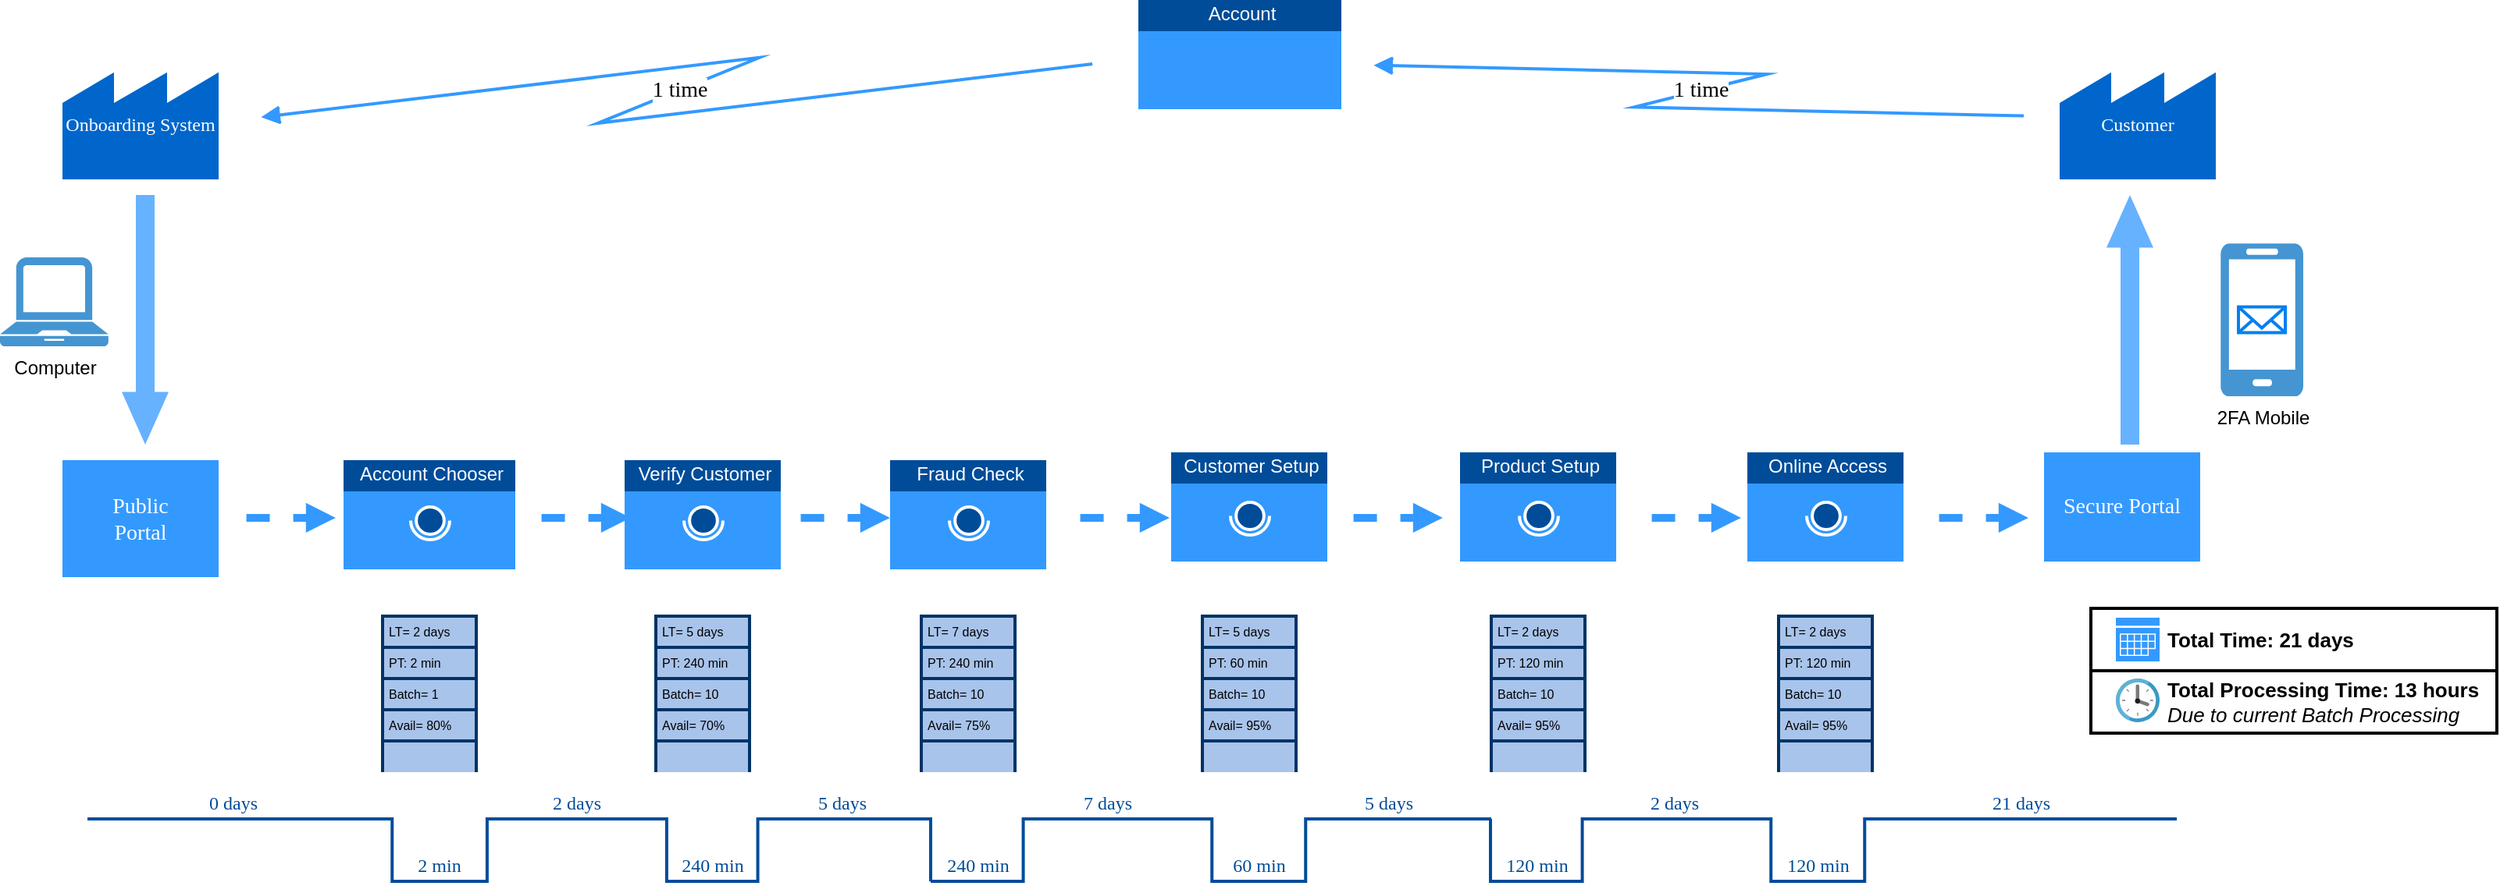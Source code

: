 <mxfile version="26.0.11">
  <diagram id="prtHgNgQTEPvFCAcTncT" name="Page-1">
    <mxGraphModel dx="1461" dy="1475" grid="1" gridSize="10" guides="1" tooltips="1" connect="1" arrows="1" fold="1" page="0" pageScale="1" pageWidth="827" pageHeight="1169" math="0" shadow="0">
      <root>
        <mxCell id="0" />
        <mxCell id="1" parent="0" />
        <mxCell id="fROJW_uFa1HICrX3GJMf-1" value="" style="strokeWidth=1;html=1;shape=mxgraph.lean_mapping.manufacturing_process;fontSize=12;verticalAlign=middle;html=1;align=center;whiteSpace=wrap;rounded=1;fillColor=#3399FF;strokeColor=none;fontColor=#FFFFFF;" parent="1" vertex="1">
          <mxGeometry x="839" y="-600" width="130" height="70" as="geometry" />
        </mxCell>
        <mxCell id="fROJW_uFa1HICrX3GJMf-2" value="Account" style="text;fontSize=12;spacingLeft=2;verticalAlign=top;html=1;align=center;spacingTop=-5;resizeWidth=1;fillColor=#004C99;fontColor=#FFFFFF;" parent="fROJW_uFa1HICrX3GJMf-1" vertex="1">
          <mxGeometry width="130" height="20" as="geometry" />
        </mxCell>
        <mxCell id="fROJW_uFa1HICrX3GJMf-3" value="Onboarding System" style="strokeWidth=2;html=1;shape=mxgraph.lean_mapping.outside_sources;whiteSpace=wrap;align=center;rounded=1;fillColor=#0066CC;fontFamily=Verdana;fontSize=12;fontColor=#FFFFFF;strokeColor=none;" parent="1" vertex="1">
          <mxGeometry x="150" y="-555" width="100" height="70" as="geometry" />
        </mxCell>
        <mxCell id="fROJW_uFa1HICrX3GJMf-4" value="Customer" style="strokeWidth=2;html=1;shape=mxgraph.lean_mapping.outside_sources;whiteSpace=wrap;align=center;rounded=1;fillColor=#0066CC;fontFamily=Verdana;fontSize=12;fontColor=#FFFFFF;strokeColor=none;" parent="1" vertex="1">
          <mxGeometry x="1429" y="-555" width="100" height="70" as="geometry" />
        </mxCell>
        <mxCell id="fROJW_uFa1HICrX3GJMf-5" value="" style="strokeWidth=2;html=1;shape=mxgraph.lean_mapping.manufacturing_process;fontSize=12;verticalAlign=middle;html=1;align=center;whiteSpace=wrap;rounded=1;fillColor=#3399FF;strokeColor=none;" parent="1" vertex="1">
          <mxGeometry x="330" y="-305" width="110" height="70" as="geometry" />
        </mxCell>
        <mxCell id="fROJW_uFa1HICrX3GJMf-6" value="Account Chooser" style="text;fontSize=12;spacingLeft=2;verticalAlign=top;html=1;align=center;spacingTop=-5;resizeWidth=1;fillColor=#004C99;strokeColor=none;fontColor=#FFFFFF;" parent="fROJW_uFa1HICrX3GJMf-5" vertex="1">
          <mxGeometry width="110.0" height="20" as="geometry" />
        </mxCell>
        <mxCell id="fROJW_uFa1HICrX3GJMf-7" value="" style="verticalLabelPosition=middle;html=1;verticalAlign=middle;strokeWidth=2;shape=mxgraph.lean_mapping.operator;rounded=1;fillColor=#004C99;fontFamily=Verdana;fontSize=12;fontColor=#FFFFFF;align=right;strokeColor=#FFFFFF;labelPosition=left;" parent="fROJW_uFa1HICrX3GJMf-5" vertex="1">
          <mxGeometry x="43" y="30" width="25" height="21" as="geometry" />
        </mxCell>
        <mxCell id="fROJW_uFa1HICrX3GJMf-8" value="" style="strokeWidth=2;html=1;shape=mxgraph.lean_mapping.manufacturing_process;fontSize=12;verticalAlign=middle;html=1;align=center;whiteSpace=wrap;rounded=1;fillColor=#3399FF;strokeColor=none;" parent="1" vertex="1">
          <mxGeometry x="510" y="-305" width="100" height="70" as="geometry" />
        </mxCell>
        <mxCell id="fROJW_uFa1HICrX3GJMf-9" value="Verify Customer" style="text;fontSize=12;spacingLeft=2;verticalAlign=top;html=1;align=center;spacingTop=-5;resizeWidth=1;fillColor=#004C99;strokeColor=none;fontColor=#FFFFFF;" parent="fROJW_uFa1HICrX3GJMf-8" vertex="1">
          <mxGeometry width="100" height="20" as="geometry" />
        </mxCell>
        <mxCell id="fROJW_uFa1HICrX3GJMf-10" value="" style="verticalLabelPosition=middle;html=1;verticalAlign=middle;strokeWidth=2;shape=mxgraph.lean_mapping.operator;rounded=1;fillColor=#004C99;fontFamily=Verdana;fontSize=12;fontColor=#FFFFFF;align=right;strokeColor=#FFFFFF;labelPosition=left;" parent="fROJW_uFa1HICrX3GJMf-8" vertex="1">
          <mxGeometry x="38" y="30" width="25" height="21" as="geometry" />
        </mxCell>
        <mxCell id="fROJW_uFa1HICrX3GJMf-11" value="" style="strokeWidth=2;html=1;shape=mxgraph.lean_mapping.manufacturing_process;fontSize=12;verticalAlign=middle;html=1;align=center;whiteSpace=wrap;rounded=1;fillColor=#3399FF;strokeColor=none;" parent="1" vertex="1">
          <mxGeometry x="680" y="-305" width="100" height="70" as="geometry" />
        </mxCell>
        <mxCell id="fROJW_uFa1HICrX3GJMf-12" value="Fraud Check" style="text;fontSize=12;spacingLeft=2;verticalAlign=top;html=1;align=center;spacingTop=-5;resizeWidth=1;fillColor=#004C99;strokeColor=none;fontColor=#FFFFFF;" parent="fROJW_uFa1HICrX3GJMf-11" vertex="1">
          <mxGeometry width="100" height="20" as="geometry" />
        </mxCell>
        <mxCell id="fROJW_uFa1HICrX3GJMf-13" value="" style="verticalLabelPosition=middle;html=1;verticalAlign=middle;strokeWidth=2;shape=mxgraph.lean_mapping.operator;rounded=1;fillColor=#004C99;fontFamily=Verdana;fontSize=12;fontColor=#FFFFFF;align=right;strokeColor=#FFFFFF;labelPosition=left;" parent="fROJW_uFa1HICrX3GJMf-11" vertex="1">
          <mxGeometry x="38" y="30" width="25" height="21" as="geometry" />
        </mxCell>
        <mxCell id="fROJW_uFa1HICrX3GJMf-14" value="" style="strokeWidth=2;html=1;shape=mxgraph.lean_mapping.manufacturing_process;fontSize=12;verticalAlign=middle;html=1;align=center;whiteSpace=wrap;rounded=1;fillColor=#3399FF;strokeColor=none;" parent="1" vertex="1">
          <mxGeometry x="860" y="-310" width="100" height="70" as="geometry" />
        </mxCell>
        <mxCell id="fROJW_uFa1HICrX3GJMf-15" value="Customer Setup" style="text;fontSize=12;spacingLeft=2;verticalAlign=top;html=1;align=center;spacingTop=-5;resizeWidth=1;fillColor=#004C99;strokeColor=none;fontColor=#FFFFFF;" parent="fROJW_uFa1HICrX3GJMf-14" vertex="1">
          <mxGeometry width="100" height="20" as="geometry" />
        </mxCell>
        <mxCell id="fROJW_uFa1HICrX3GJMf-16" value="" style="verticalLabelPosition=middle;html=1;verticalAlign=middle;strokeWidth=2;shape=mxgraph.lean_mapping.operator;rounded=1;fillColor=#004C99;fontFamily=Verdana;fontSize=12;fontColor=#FFFFFF;align=right;strokeColor=#FFFFFF;labelPosition=left;" parent="fROJW_uFa1HICrX3GJMf-14" vertex="1">
          <mxGeometry x="38" y="32" width="25" height="21" as="geometry" />
        </mxCell>
        <mxCell id="fROJW_uFa1HICrX3GJMf-17" value="" style="html=1;shadow=0;dashed=0;align=center;verticalAlign=middle;shape=mxgraph.arrows2.arrow;dy=0.6;dx=33.71;direction=south;notch=0;rounded=1;strokeColor=none;strokeWidth=2;fillColor=#66B2FF;fontFamily=Verdana;fontSize=14;fontColor=#000000;" parent="1" vertex="1">
          <mxGeometry x="188" y="-475" width="30" height="160" as="geometry" />
        </mxCell>
        <mxCell id="fROJW_uFa1HICrX3GJMf-18" value="&lt;div&gt;Public&lt;/div&gt;Portal" style="strokeWidth=2;html=1;shape=mxgraph.lean_mapping.schedule;whiteSpace=wrap;align=center;rounded=1;fillColor=#3399FF;fontFamily=Verdana;fontSize=14;fontColor=#FFFFFF;strokeColor=none;" parent="1" vertex="1">
          <mxGeometry x="150" y="-305" width="100" height="75" as="geometry" />
        </mxCell>
        <mxCell id="fROJW_uFa1HICrX3GJMf-19" value="Secure Portal" style="strokeWidth=2;html=1;shape=mxgraph.lean_mapping.schedule;whiteSpace=wrap;align=center;rounded=1;fillColor=#3399FF;fontFamily=Verdana;fontSize=14;fontColor=#FFFFFF;strokeColor=none;" parent="1" vertex="1">
          <mxGeometry x="1419" y="-310" width="100" height="70" as="geometry" />
        </mxCell>
        <mxCell id="fROJW_uFa1HICrX3GJMf-20" value="1 time" style="shape=mxgraph.lean_mapping.electronic_info_flow_edge;html=1;startSize=5;endSize=5;jettySize=auto;orthogonalLoop=1;strokeColor=#3399FF;strokeWidth=2;fontFamily=Verdana;fontSize=14;fontColor=#000000;" parent="1" source="fROJW_uFa1HICrX3GJMf-1" target="fROJW_uFa1HICrX3GJMf-3" edge="1">
          <mxGeometry width="100" height="100" relative="1" as="geometry">
            <mxPoint x="600" y="-525" as="sourcePoint" />
            <mxPoint x="310" y="-505" as="targetPoint" />
          </mxGeometry>
        </mxCell>
        <mxCell id="fROJW_uFa1HICrX3GJMf-21" value="1 time" style="shape=mxgraph.lean_mapping.electronic_info_flow_edge;html=1;startSize=5;endSize=5;jettySize=auto;orthogonalLoop=1;strokeColor=#3399FF;strokeWidth=2;fontFamily=Verdana;fontSize=14;fontColor=#000000;" parent="1" source="fROJW_uFa1HICrX3GJMf-4" target="fROJW_uFa1HICrX3GJMf-1" edge="1">
          <mxGeometry width="100" height="100" relative="1" as="geometry">
            <mxPoint x="1060" y="-535" as="sourcePoint" />
            <mxPoint x="760" y="-525" as="targetPoint" />
          </mxGeometry>
        </mxCell>
        <mxCell id="fROJW_uFa1HICrX3GJMf-22" value="" style="verticalLabelPosition=bottom;html=1;verticalAlign=top;strokeWidth=2;shape=mxgraph.lean_mapping.timeline2;dx1=0;dy1=0;dx2=195.125;dy2=0.97;dx3=255.958;dy3=0;dx4=370.958;dy4=0.866;dx5=429.292;dy5=0;dy6=1;rounded=1;fillColor=#0066CC;fontFamily=Verdana;fontSize=12;fontColor=#FFFFFF;align=center;strokeColor=#004C99;" parent="1" vertex="1">
          <mxGeometry x="166" y="-75" width="540" height="40" as="geometry" />
        </mxCell>
        <mxCell id="fROJW_uFa1HICrX3GJMf-27" value="" style="html=1;shadow=0;dashed=0;align=center;verticalAlign=middle;shape=mxgraph.arrows2.arrow;dy=0.6;dx=33.71;direction=south;notch=0;rounded=1;strokeColor=none;strokeWidth=2;fillColor=#66B2FF;fontFamily=Verdana;fontSize=14;fontColor=#000000;rotation=-180;" parent="1" vertex="1">
          <mxGeometry x="1459" y="-475" width="30" height="160" as="geometry" />
        </mxCell>
        <mxCell id="fROJW_uFa1HICrX3GJMf-29" value="" style="strokeWidth=2;html=1;shape=mxgraph.lean_mapping.data_box;html=1;rounded=1;fillColor=#A9C4EB;fontFamily=Verdana;fontSize=12;fontColor=#FFFFFF;align=center;strokeColor=#003366;" parent="1" vertex="1">
          <mxGeometry x="355" y="-205" width="60" height="100" as="geometry" />
        </mxCell>
        <mxCell id="fROJW_uFa1HICrX3GJMf-30" value="LT= 2 days" style="text;fontSize=8;spacingLeft=2;verticalAlign=middle;html=1;" parent="fROJW_uFa1HICrX3GJMf-29" vertex="1">
          <mxGeometry width="60" height="20" as="geometry" />
        </mxCell>
        <mxCell id="fROJW_uFa1HICrX3GJMf-31" value="PT: 2 min" style="text;fontSize=8;spacingLeft=2;verticalAlign=middle;html=1;" parent="fROJW_uFa1HICrX3GJMf-29" vertex="1">
          <mxGeometry y="20" width="60" height="20" as="geometry" />
        </mxCell>
        <mxCell id="fROJW_uFa1HICrX3GJMf-32" value="Batch= 1" style="text;fontSize=8;spacingLeft=2;verticalAlign=middle;html=1;" parent="fROJW_uFa1HICrX3GJMf-29" vertex="1">
          <mxGeometry y="40" width="60" height="20" as="geometry" />
        </mxCell>
        <mxCell id="fROJW_uFa1HICrX3GJMf-33" value="Avail= 80%" style="text;fontSize=8;spacingLeft=2;verticalAlign=middle;html=1;" parent="fROJW_uFa1HICrX3GJMf-29" vertex="1">
          <mxGeometry y="60" width="60" height="20" as="geometry" />
        </mxCell>
        <mxCell id="fROJW_uFa1HICrX3GJMf-34" value="" style="strokeWidth=2;html=1;shape=mxgraph.lean_mapping.data_box;html=1;rounded=1;fillColor=#A9C4EB;fontFamily=Verdana;fontSize=12;fontColor=#FFFFFF;align=center;strokeColor=#003366;" parent="1" vertex="1">
          <mxGeometry x="530" y="-205" width="60" height="100" as="geometry" />
        </mxCell>
        <mxCell id="fROJW_uFa1HICrX3GJMf-35" value="LT= 5 days" style="text;fontSize=8;spacingLeft=2;verticalAlign=middle;html=1;" parent="fROJW_uFa1HICrX3GJMf-34" vertex="1">
          <mxGeometry width="60" height="20" as="geometry" />
        </mxCell>
        <mxCell id="fROJW_uFa1HICrX3GJMf-36" value="PT: 240 min" style="text;fontSize=8;spacingLeft=2;verticalAlign=middle;html=1;" parent="fROJW_uFa1HICrX3GJMf-34" vertex="1">
          <mxGeometry y="20" width="60" height="20" as="geometry" />
        </mxCell>
        <mxCell id="fROJW_uFa1HICrX3GJMf-37" value="Batch= 10" style="text;fontSize=8;spacingLeft=2;verticalAlign=middle;html=1;" parent="fROJW_uFa1HICrX3GJMf-34" vertex="1">
          <mxGeometry y="40" width="60" height="20" as="geometry" />
        </mxCell>
        <mxCell id="fROJW_uFa1HICrX3GJMf-38" value="Avail= 70%" style="text;fontSize=8;spacingLeft=2;verticalAlign=middle;html=1;" parent="fROJW_uFa1HICrX3GJMf-34" vertex="1">
          <mxGeometry y="60" width="60" height="20" as="geometry" />
        </mxCell>
        <mxCell id="fROJW_uFa1HICrX3GJMf-39" value="" style="text;fontSize=8;spacingLeft=2;verticalAlign=middle;html=1;" parent="fROJW_uFa1HICrX3GJMf-34" vertex="1">
          <mxGeometry y="80" width="60" height="20" as="geometry" />
        </mxCell>
        <mxCell id="fROJW_uFa1HICrX3GJMf-40" value="" style="strokeWidth=2;html=1;shape=mxgraph.lean_mapping.data_box;html=1;rounded=1;fillColor=#A9C4EB;fontFamily=Verdana;fontSize=12;fontColor=#FFFFFF;align=center;strokeColor=#003366;" parent="1" vertex="1">
          <mxGeometry x="700" y="-205" width="60" height="100" as="geometry" />
        </mxCell>
        <mxCell id="fROJW_uFa1HICrX3GJMf-41" value="LT= 7 days" style="text;fontSize=8;spacingLeft=2;verticalAlign=middle;html=1;" parent="fROJW_uFa1HICrX3GJMf-40" vertex="1">
          <mxGeometry width="60" height="20" as="geometry" />
        </mxCell>
        <mxCell id="fROJW_uFa1HICrX3GJMf-42" value="PT: 240 min" style="text;fontSize=8;spacingLeft=2;verticalAlign=middle;html=1;" parent="fROJW_uFa1HICrX3GJMf-40" vertex="1">
          <mxGeometry y="20" width="60" height="20" as="geometry" />
        </mxCell>
        <mxCell id="fROJW_uFa1HICrX3GJMf-43" value="Batch= 10&amp;nbsp;" style="text;fontSize=8;spacingLeft=2;verticalAlign=middle;html=1;" parent="fROJW_uFa1HICrX3GJMf-40" vertex="1">
          <mxGeometry y="40" width="60" height="20" as="geometry" />
        </mxCell>
        <mxCell id="fROJW_uFa1HICrX3GJMf-44" value="Avail= 75%" style="text;fontSize=8;spacingLeft=2;verticalAlign=middle;html=1;" parent="fROJW_uFa1HICrX3GJMf-40" vertex="1">
          <mxGeometry y="60" width="60" height="20" as="geometry" />
        </mxCell>
        <mxCell id="fROJW_uFa1HICrX3GJMf-45" value="" style="text;fontSize=8;spacingLeft=2;verticalAlign=middle;html=1;" parent="fROJW_uFa1HICrX3GJMf-40" vertex="1">
          <mxGeometry y="80" width="60" height="20" as="geometry" />
        </mxCell>
        <mxCell id="fROJW_uFa1HICrX3GJMf-46" value="" style="strokeWidth=2;html=1;shape=mxgraph.lean_mapping.data_box;html=1;rounded=1;fillColor=#A9C4EB;fontFamily=Verdana;fontSize=12;fontColor=#FFFFFF;align=center;strokeColor=#003366;" parent="1" vertex="1">
          <mxGeometry x="880" y="-205" width="60" height="100" as="geometry" />
        </mxCell>
        <mxCell id="fROJW_uFa1HICrX3GJMf-47" value="LT= 5 days" style="text;fontSize=8;spacingLeft=2;verticalAlign=middle;html=1;" parent="fROJW_uFa1HICrX3GJMf-46" vertex="1">
          <mxGeometry width="60" height="20" as="geometry" />
        </mxCell>
        <mxCell id="fROJW_uFa1HICrX3GJMf-48" value="PT: 60 min" style="text;fontSize=8;spacingLeft=2;verticalAlign=middle;html=1;" parent="fROJW_uFa1HICrX3GJMf-46" vertex="1">
          <mxGeometry y="20" width="60" height="20" as="geometry" />
        </mxCell>
        <mxCell id="fROJW_uFa1HICrX3GJMf-49" value="Batch= 10&amp;nbsp;" style="text;fontSize=8;spacingLeft=2;verticalAlign=middle;html=1;" parent="fROJW_uFa1HICrX3GJMf-46" vertex="1">
          <mxGeometry y="40" width="60" height="20" as="geometry" />
        </mxCell>
        <mxCell id="fROJW_uFa1HICrX3GJMf-50" value="Avail= 95%" style="text;fontSize=8;spacingLeft=2;verticalAlign=middle;html=1;" parent="fROJW_uFa1HICrX3GJMf-46" vertex="1">
          <mxGeometry y="60" width="60" height="20" as="geometry" />
        </mxCell>
        <mxCell id="fROJW_uFa1HICrX3GJMf-51" value="" style="text;fontSize=8;spacingLeft=2;verticalAlign=middle;html=1;" parent="fROJW_uFa1HICrX3GJMf-46" vertex="1">
          <mxGeometry y="80" width="60" height="20" as="geometry" />
        </mxCell>
        <mxCell id="fROJW_uFa1HICrX3GJMf-52" value="" style="verticalLabelPosition=bottom;html=1;verticalAlign=top;strokeWidth=2;shape=mxgraph.lean_mapping.timeline2;dx1=0;dy1=0.991;dx2=59.292;dy2=0;dx3=180.125;dy3=0.845;dx4=240.125;dy4=0;dx5=269.292;dy5=0;dy6=0;rounded=1;fillColor=#0066CC;fontFamily=Verdana;fontSize=12;fontColor=#FFFFFF;align=center;strokeColor=#004C99;" parent="1" vertex="1">
          <mxGeometry x="1064" y="-75" width="440" height="40" as="geometry" />
        </mxCell>
        <mxCell id="fROJW_uFa1HICrX3GJMf-53" value="0 days" style="text;html=1;resizable=0;points=[];autosize=1;align=center;verticalAlign=top;spacingTop=-4;fontSize=12;fontFamily=Verdana;fontColor=#004C99;" parent="1" vertex="1">
          <mxGeometry x="230" y="-95" width="58" height="20" as="geometry" />
        </mxCell>
        <mxCell id="fROJW_uFa1HICrX3GJMf-54" value="2 min" style="text;html=1;resizable=0;points=[];autosize=1;align=center;verticalAlign=top;spacingTop=-4;fontSize=12;fontFamily=Verdana;fontColor=#004C99;" parent="1" vertex="1">
          <mxGeometry x="366" y="-55" width="50" height="20" as="geometry" />
        </mxCell>
        <mxCell id="fROJW_uFa1HICrX3GJMf-55" value="2 days" style="text;html=1;resizable=0;points=[];autosize=1;align=center;verticalAlign=top;spacingTop=-4;fontSize=12;fontFamily=Verdana;fontColor=#004C99;" parent="1" vertex="1">
          <mxGeometry x="450" y="-95" width="58" height="20" as="geometry" />
        </mxCell>
        <mxCell id="fROJW_uFa1HICrX3GJMf-56" value="240 min" style="text;html=1;resizable=0;points=[];autosize=1;align=center;verticalAlign=top;spacingTop=-4;fontSize=12;fontFamily=Verdana;fontColor=#004C99;" parent="1" vertex="1">
          <mxGeometry x="532" y="-55" width="68" height="20" as="geometry" />
        </mxCell>
        <mxCell id="fROJW_uFa1HICrX3GJMf-57" value="5 days" style="text;html=1;resizable=0;points=[];autosize=1;align=center;verticalAlign=top;spacingTop=-4;fontSize=12;fontFamily=Verdana;fontColor=#004C99;" parent="1" vertex="1">
          <mxGeometry x="620" y="-95" width="58" height="20" as="geometry" />
        </mxCell>
        <mxCell id="fROJW_uFa1HICrX3GJMf-58" value="120 min" style="text;html=1;resizable=0;points=[];autosize=1;align=center;verticalAlign=top;spacingTop=-4;fontSize=12;fontFamily=Verdana;fontColor=#004C99;" parent="1" vertex="1">
          <mxGeometry x="1060" y="-55" width="68" height="20" as="geometry" />
        </mxCell>
        <mxCell id="fROJW_uFa1HICrX3GJMf-59" value="2 days" style="text;html=1;resizable=0;points=[];autosize=1;align=center;verticalAlign=top;spacingTop=-4;fontSize=12;fontFamily=Verdana;fontColor=#004C99;" parent="1" vertex="1">
          <mxGeometry x="1153" y="-95" width="58" height="20" as="geometry" />
        </mxCell>
        <mxCell id="fROJW_uFa1HICrX3GJMf-60" value="120 min" style="text;html=1;resizable=0;points=[];autosize=1;align=center;verticalAlign=top;spacingTop=-4;fontSize=12;fontFamily=Verdana;fontColor=#004C99;" parent="1" vertex="1">
          <mxGeometry x="1240" y="-55" width="68" height="20" as="geometry" />
        </mxCell>
        <mxCell id="fROJW_uFa1HICrX3GJMf-61" value="21 days" style="text;html=1;resizable=0;points=[];autosize=1;align=center;verticalAlign=top;spacingTop=-4;fontSize=12;fontFamily=Verdana;fontColor=#004C99;" parent="1" vertex="1">
          <mxGeometry x="1369" y="-95" width="70" height="20" as="geometry" />
        </mxCell>
        <mxCell id="fROJW_uFa1HICrX3GJMf-62" value="" style="strokeWidth=2;html=1;shape=mxgraph.lean_mapping.manufacturing_process;fontSize=12;verticalAlign=middle;html=1;align=center;whiteSpace=wrap;rounded=1;fillColor=#3399FF;strokeColor=none;" parent="1" vertex="1">
          <mxGeometry x="1045" y="-310" width="100" height="70" as="geometry" />
        </mxCell>
        <mxCell id="fROJW_uFa1HICrX3GJMf-63" value="Product Setup" style="text;fontSize=12;spacingLeft=2;verticalAlign=top;html=1;align=center;spacingTop=-5;resizeWidth=1;fillColor=#004C99;strokeColor=none;fontColor=#FFFFFF;" parent="fROJW_uFa1HICrX3GJMf-62" vertex="1">
          <mxGeometry width="100" height="20" as="geometry" />
        </mxCell>
        <mxCell id="fROJW_uFa1HICrX3GJMf-64" value="" style="verticalLabelPosition=middle;html=1;verticalAlign=middle;strokeWidth=2;shape=mxgraph.lean_mapping.operator;rounded=1;fillColor=#004C99;fontFamily=Verdana;fontSize=12;fontColor=#FFFFFF;align=right;strokeColor=#FFFFFF;labelPosition=left;" parent="fROJW_uFa1HICrX3GJMf-62" vertex="1">
          <mxGeometry x="38" y="32" width="25" height="21" as="geometry" />
        </mxCell>
        <mxCell id="fROJW_uFa1HICrX3GJMf-66" value="" style="strokeWidth=2;html=1;shape=mxgraph.lean_mapping.data_box;html=1;rounded=1;fillColor=#A9C4EB;fontFamily=Verdana;fontSize=12;fontColor=#FFFFFF;align=center;strokeColor=#003366;" parent="1" vertex="1">
          <mxGeometry x="1065" y="-205" width="60" height="100" as="geometry" />
        </mxCell>
        <mxCell id="fROJW_uFa1HICrX3GJMf-67" value="LT= 2 days" style="text;fontSize=8;spacingLeft=2;verticalAlign=middle;html=1;" parent="fROJW_uFa1HICrX3GJMf-66" vertex="1">
          <mxGeometry width="60" height="20" as="geometry" />
        </mxCell>
        <mxCell id="fROJW_uFa1HICrX3GJMf-68" value="PT: 120 min" style="text;fontSize=8;spacingLeft=2;verticalAlign=middle;html=1;" parent="fROJW_uFa1HICrX3GJMf-66" vertex="1">
          <mxGeometry y="20" width="60" height="20" as="geometry" />
        </mxCell>
        <mxCell id="fROJW_uFa1HICrX3GJMf-69" value="Batch= 10&amp;nbsp;" style="text;fontSize=8;spacingLeft=2;verticalAlign=middle;html=1;" parent="fROJW_uFa1HICrX3GJMf-66" vertex="1">
          <mxGeometry y="40" width="60" height="20" as="geometry" />
        </mxCell>
        <mxCell id="fROJW_uFa1HICrX3GJMf-70" value="Avail= 95%" style="text;fontSize=8;spacingLeft=2;verticalAlign=middle;html=1;" parent="fROJW_uFa1HICrX3GJMf-66" vertex="1">
          <mxGeometry y="60" width="60" height="20" as="geometry" />
        </mxCell>
        <mxCell id="fROJW_uFa1HICrX3GJMf-71" value="" style="text;fontSize=8;spacingLeft=2;verticalAlign=middle;html=1;" parent="fROJW_uFa1HICrX3GJMf-66" vertex="1">
          <mxGeometry y="80" width="60" height="20" as="geometry" />
        </mxCell>
        <mxCell id="fROJW_uFa1HICrX3GJMf-72" value="" style="strokeWidth=2;html=1;shape=mxgraph.lean_mapping.manufacturing_process;fontSize=12;verticalAlign=middle;html=1;align=center;whiteSpace=wrap;rounded=1;fillColor=#3399FF;strokeColor=none;" parent="1" vertex="1">
          <mxGeometry x="1229" y="-310" width="100" height="70" as="geometry" />
        </mxCell>
        <mxCell id="fROJW_uFa1HICrX3GJMf-73" value="Online Access" style="text;fontSize=12;spacingLeft=2;verticalAlign=top;html=1;align=center;spacingTop=-5;resizeWidth=1;fillColor=#004C99;strokeColor=none;fontColor=#FFFFFF;" parent="fROJW_uFa1HICrX3GJMf-72" vertex="1">
          <mxGeometry width="100" height="20" as="geometry" />
        </mxCell>
        <mxCell id="fROJW_uFa1HICrX3GJMf-74" value="" style="verticalLabelPosition=middle;html=1;verticalAlign=middle;strokeWidth=2;shape=mxgraph.lean_mapping.operator;rounded=1;fillColor=#004C99;fontFamily=Verdana;fontSize=12;fontColor=#FFFFFF;align=right;strokeColor=#FFFFFF;labelPosition=left;" parent="fROJW_uFa1HICrX3GJMf-72" vertex="1">
          <mxGeometry x="38" y="32" width="25" height="21" as="geometry" />
        </mxCell>
        <mxCell id="fROJW_uFa1HICrX3GJMf-76" value="" style="strokeWidth=2;html=1;shape=mxgraph.lean_mapping.data_box;html=1;rounded=1;fillColor=#A9C4EB;fontFamily=Verdana;fontSize=12;fontColor=#FFFFFF;align=center;strokeColor=#003366;" parent="1" vertex="1">
          <mxGeometry x="1249" y="-205" width="60" height="100" as="geometry" />
        </mxCell>
        <mxCell id="fROJW_uFa1HICrX3GJMf-77" value="LT= 2 days" style="text;fontSize=8;spacingLeft=2;verticalAlign=middle;html=1;" parent="fROJW_uFa1HICrX3GJMf-76" vertex="1">
          <mxGeometry width="60" height="20" as="geometry" />
        </mxCell>
        <mxCell id="fROJW_uFa1HICrX3GJMf-78" value="PT: 120 min" style="text;fontSize=8;spacingLeft=2;verticalAlign=middle;html=1;" parent="fROJW_uFa1HICrX3GJMf-76" vertex="1">
          <mxGeometry y="20" width="60" height="20" as="geometry" />
        </mxCell>
        <mxCell id="fROJW_uFa1HICrX3GJMf-79" value="Batch= 10" style="text;fontSize=8;spacingLeft=2;verticalAlign=middle;html=1;" parent="fROJW_uFa1HICrX3GJMf-76" vertex="1">
          <mxGeometry y="40" width="60" height="20" as="geometry" />
        </mxCell>
        <mxCell id="fROJW_uFa1HICrX3GJMf-80" value="Avail= 95%" style="text;fontSize=8;spacingLeft=2;verticalAlign=middle;html=1;" parent="fROJW_uFa1HICrX3GJMf-76" vertex="1">
          <mxGeometry y="60" width="60" height="20" as="geometry" />
        </mxCell>
        <mxCell id="fROJW_uFa1HICrX3GJMf-81" value="" style="text;fontSize=8;spacingLeft=2;verticalAlign=middle;html=1;" parent="fROJW_uFa1HICrX3GJMf-76" vertex="1">
          <mxGeometry y="80" width="60" height="20" as="geometry" />
        </mxCell>
        <mxCell id="fROJW_uFa1HICrX3GJMf-82" value="" style="verticalLabelPosition=bottom;html=1;verticalAlign=top;strokeWidth=2;shape=mxgraph.lean_mapping.timeline2;dx1=0;dy1=0.991;dx2=59.292;dy2=0;dx3=180.125;dy3=0.845;dx4=240.125;dy4=0;dx5=269.292;dy5=0;dy6=0;rounded=1;fillColor=#0066CC;fontFamily=Verdana;fontSize=12;fontColor=#FFFFFF;align=center;strokeColor=#004C99;" parent="1" vertex="1">
          <mxGeometry x="706" y="-75" width="359" height="40" as="geometry" />
        </mxCell>
        <mxCell id="fROJW_uFa1HICrX3GJMf-83" value="7 days" style="text;html=1;resizable=0;points=[];autosize=1;align=center;verticalAlign=top;spacingTop=-4;fontSize=12;fontFamily=Verdana;fontColor=#004C99;" parent="1" vertex="1">
          <mxGeometry x="790" y="-95" width="58" height="20" as="geometry" />
        </mxCell>
        <mxCell id="fROJW_uFa1HICrX3GJMf-84" value="240 min" style="text;html=1;resizable=0;points=[];autosize=1;align=center;verticalAlign=top;spacingTop=-4;fontSize=12;fontFamily=Verdana;fontColor=#004C99;" parent="1" vertex="1">
          <mxGeometry x="702" y="-55" width="68" height="20" as="geometry" />
        </mxCell>
        <mxCell id="fROJW_uFa1HICrX3GJMf-85" value="5 days" style="text;html=1;resizable=0;points=[];autosize=1;align=center;verticalAlign=top;spacingTop=-4;fontSize=12;fontFamily=Verdana;fontColor=#004C99;" parent="1" vertex="1">
          <mxGeometry x="970" y="-95" width="58" height="20" as="geometry" />
        </mxCell>
        <mxCell id="fROJW_uFa1HICrX3GJMf-86" value="60 min" style="text;html=1;resizable=0;points=[];autosize=1;align=center;verticalAlign=top;spacingTop=-4;fontSize=12;fontFamily=Verdana;fontColor=#004C99;" parent="1" vertex="1">
          <mxGeometry x="886" y="-55" width="60" height="20" as="geometry" />
        </mxCell>
        <mxCell id="fROJW_uFa1HICrX3GJMf-87" value="" style="line;strokeWidth=2;rotatable=0;dashed=0;labelPosition=right;align=left;verticalAlign=middle;spacingTop=0;spacingLeft=6;points=[];portConstraint=eastwest;direction=south;fillColor=light-dark(#ffffff, #ededed);strokeColor=light-dark(#004c99, #ededed);" parent="1" vertex="1">
          <mxGeometry x="1057" y="-75" width="15" height="41" as="geometry" />
        </mxCell>
        <mxCell id="fROJW_uFa1HICrX3GJMf-88" value="Computer" style="pointerEvents=1;shadow=0;dashed=0;html=1;strokeColor=none;fillColor=#4495D1;labelPosition=center;verticalLabelPosition=bottom;verticalAlign=top;align=center;outlineConnect=0;shape=mxgraph.veeam.laptop;" parent="1" vertex="1">
          <mxGeometry x="110" y="-435" width="69.4" height="57" as="geometry" />
        </mxCell>
        <mxCell id="fROJW_uFa1HICrX3GJMf-89" value="2FA Mobile" style="verticalLabelPosition=bottom;html=1;verticalAlign=top;align=center;strokeColor=none;fillColor=#4495D1;shape=mxgraph.azure.mobile;pointerEvents=1;" parent="1" vertex="1">
          <mxGeometry x="1532" y="-444" width="53" height="98" as="geometry" />
        </mxCell>
        <mxCell id="fROJW_uFa1HICrX3GJMf-90" value="" style="html=1;verticalLabelPosition=bottom;align=center;labelBackgroundColor=#ffffff;verticalAlign=top;strokeWidth=2;strokeColor=#0080F0;shadow=0;dashed=0;shape=mxgraph.ios7.icons.mail;" parent="1" vertex="1">
          <mxGeometry x="1543.5" y="-403.25" width="30" height="16.5" as="geometry" />
        </mxCell>
        <mxCell id="fROJW_uFa1HICrX3GJMf-91" value="" style="group" parent="1" vertex="1" connectable="0">
          <mxGeometry x="1449" y="-210" width="260" height="80" as="geometry" />
        </mxCell>
        <mxCell id="fROJW_uFa1HICrX3GJMf-92" value="&lt;span style=&quot;text-wrap-mode: nowrap;&quot;&gt;&lt;span style=&quot;white-space: pre;&quot;&gt;&#x9;&lt;/span&gt;&amp;nbsp; &amp;nbsp; &amp;nbsp;Total Processing Time: 13 hours&lt;/span&gt;&lt;div style=&quot;&quot;&gt;&lt;span style=&quot;text-wrap-mode: nowrap; font-weight: normal;&quot;&gt;&lt;i&gt;&lt;span style=&quot;white-space: pre;&quot;&gt;&#x9;&lt;/span&gt;&amp;nbsp; &amp;nbsp; &amp;nbsp;Due to current Batch Processing&lt;/i&gt;&lt;/span&gt;&lt;/div&gt;" style="rounded=0;whiteSpace=wrap;html=1;strokeWidth=2;fontSize=13;fontStyle=1;align=left;" parent="fROJW_uFa1HICrX3GJMf-91" vertex="1">
          <mxGeometry y="40" width="260" height="40" as="geometry" />
        </mxCell>
        <mxCell id="fROJW_uFa1HICrX3GJMf-93" value="&lt;span style=&quot;text-wrap-mode: nowrap;&quot;&gt;&lt;b&gt;&lt;span style=&quot;white-space: pre;&quot;&gt;&#x9;&lt;/span&gt;&amp;nbsp; &amp;nbsp; &amp;nbsp;Total Time: 21 days&lt;/b&gt;&lt;/span&gt;" style="rounded=0;whiteSpace=wrap;html=1;strokeWidth=2;fontSize=13;fontStyle=0;align=left;" parent="fROJW_uFa1HICrX3GJMf-91" vertex="1">
          <mxGeometry width="260" height="40" as="geometry" />
        </mxCell>
        <mxCell id="fROJW_uFa1HICrX3GJMf-94" value="" style="image;sketch=0;aspect=fixed;html=1;points=[];align=center;fontSize=12;image=img/lib/mscae/Clock.svg;" parent="fROJW_uFa1HICrX3GJMf-91" vertex="1">
          <mxGeometry x="16" y="45" width="28" height="28" as="geometry" />
        </mxCell>
        <mxCell id="fROJW_uFa1HICrX3GJMf-95" value="" style="sketch=0;pointerEvents=1;shadow=0;dashed=0;html=1;strokeColor=none;fillColor=#3399FF;labelPosition=center;verticalLabelPosition=bottom;verticalAlign=top;align=center;outlineConnect=0;shape=mxgraph.veeam2.calendar;" parent="fROJW_uFa1HICrX3GJMf-91" vertex="1">
          <mxGeometry x="16" y="6" width="28.0" height="28.0" as="geometry" />
        </mxCell>
        <mxCell id="fROJW_uFa1HICrX3GJMf-98" value="" style="endArrow=block;html=1;rounded=0;flowAnimation=1;dashed=1;strokeWidth=5;strokeColor=#3399FF;endFill=1;" parent="1" edge="1">
          <mxGeometry width="50" height="50" relative="1" as="geometry">
            <mxPoint x="255" y="-268.06" as="sourcePoint" />
            <mxPoint x="325" y="-268.06" as="targetPoint" />
          </mxGeometry>
        </mxCell>
        <mxCell id="fROJW_uFa1HICrX3GJMf-99" value="" style="endArrow=block;html=1;rounded=0;flowAnimation=1;dashed=1;strokeWidth=5;strokeColor=#3399FF;endFill=1;" parent="1" edge="1">
          <mxGeometry width="50" height="50" relative="1" as="geometry">
            <mxPoint x="444" y="-268.06" as="sourcePoint" />
            <mxPoint x="514" y="-268.06" as="targetPoint" />
          </mxGeometry>
        </mxCell>
        <mxCell id="fROJW_uFa1HICrX3GJMf-100" value="" style="endArrow=block;html=1;rounded=0;flowAnimation=1;dashed=1;strokeWidth=5;strokeColor=#3399FF;endFill=1;" parent="1" edge="1">
          <mxGeometry width="50" height="50" relative="1" as="geometry">
            <mxPoint x="610" y="-268.06" as="sourcePoint" />
            <mxPoint x="680" y="-268.06" as="targetPoint" />
          </mxGeometry>
        </mxCell>
        <mxCell id="fROJW_uFa1HICrX3GJMf-101" value="" style="endArrow=block;html=1;rounded=0;flowAnimation=1;dashed=1;strokeWidth=5;strokeColor=#3399FF;endFill=1;" parent="1" edge="1">
          <mxGeometry width="50" height="50" relative="1" as="geometry">
            <mxPoint x="789" y="-268.06" as="sourcePoint" />
            <mxPoint x="859" y="-268.06" as="targetPoint" />
          </mxGeometry>
        </mxCell>
        <mxCell id="fROJW_uFa1HICrX3GJMf-102" value="" style="endArrow=block;html=1;rounded=0;flowAnimation=1;dashed=1;strokeWidth=5;strokeColor=#3399FF;endFill=1;" parent="1" edge="1">
          <mxGeometry width="50" height="50" relative="1" as="geometry">
            <mxPoint x="964" y="-268.06" as="sourcePoint" />
            <mxPoint x="1034" y="-268.06" as="targetPoint" />
          </mxGeometry>
        </mxCell>
        <mxCell id="fROJW_uFa1HICrX3GJMf-103" value="" style="endArrow=block;html=1;rounded=0;flowAnimation=1;dashed=1;strokeWidth=5;strokeColor=#3399FF;endFill=1;" parent="1" edge="1">
          <mxGeometry width="50" height="50" relative="1" as="geometry">
            <mxPoint x="1155" y="-268.06" as="sourcePoint" />
            <mxPoint x="1225" y="-268.06" as="targetPoint" />
          </mxGeometry>
        </mxCell>
        <mxCell id="fROJW_uFa1HICrX3GJMf-104" value="" style="endArrow=block;html=1;rounded=0;flowAnimation=1;dashed=1;strokeWidth=5;strokeColor=#3399FF;endFill=1;" parent="1" edge="1">
          <mxGeometry width="50" height="50" relative="1" as="geometry">
            <mxPoint x="1339" y="-268.06" as="sourcePoint" />
            <mxPoint x="1409" y="-268.06" as="targetPoint" />
          </mxGeometry>
        </mxCell>
      </root>
    </mxGraphModel>
  </diagram>
</mxfile>
